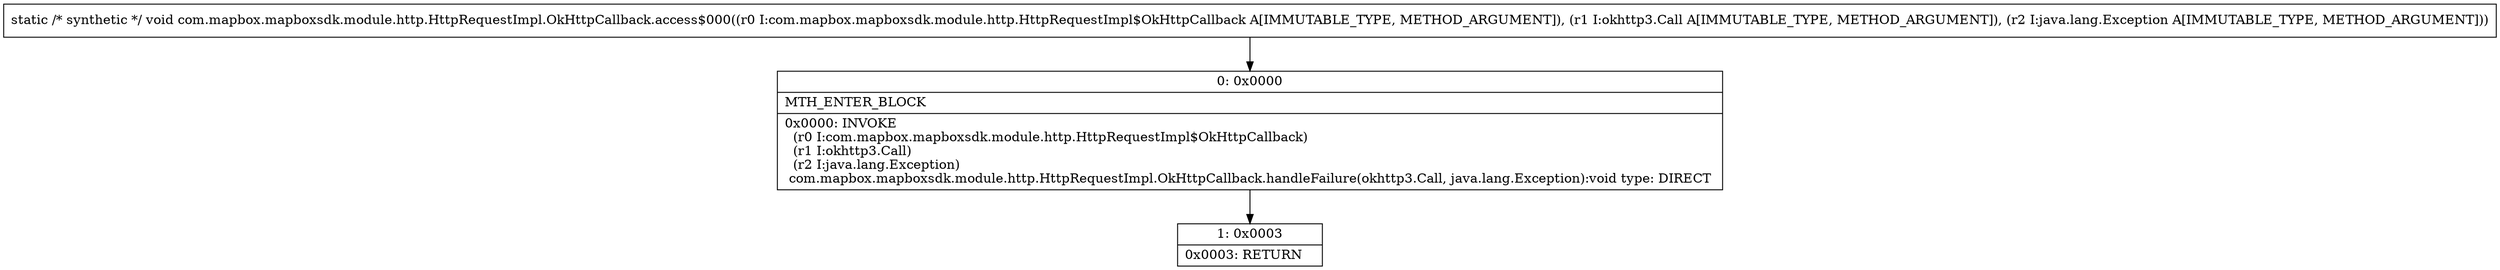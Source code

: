 digraph "CFG forcom.mapbox.mapboxsdk.module.http.HttpRequestImpl.OkHttpCallback.access$000(Lcom\/mapbox\/mapboxsdk\/module\/http\/HttpRequestImpl$OkHttpCallback;Lokhttp3\/Call;Ljava\/lang\/Exception;)V" {
Node_0 [shape=record,label="{0\:\ 0x0000|MTH_ENTER_BLOCK\l|0x0000: INVOKE  \l  (r0 I:com.mapbox.mapboxsdk.module.http.HttpRequestImpl$OkHttpCallback)\l  (r1 I:okhttp3.Call)\l  (r2 I:java.lang.Exception)\l com.mapbox.mapboxsdk.module.http.HttpRequestImpl.OkHttpCallback.handleFailure(okhttp3.Call, java.lang.Exception):void type: DIRECT \l}"];
Node_1 [shape=record,label="{1\:\ 0x0003|0x0003: RETURN   \l}"];
MethodNode[shape=record,label="{static \/* synthetic *\/ void com.mapbox.mapboxsdk.module.http.HttpRequestImpl.OkHttpCallback.access$000((r0 I:com.mapbox.mapboxsdk.module.http.HttpRequestImpl$OkHttpCallback A[IMMUTABLE_TYPE, METHOD_ARGUMENT]), (r1 I:okhttp3.Call A[IMMUTABLE_TYPE, METHOD_ARGUMENT]), (r2 I:java.lang.Exception A[IMMUTABLE_TYPE, METHOD_ARGUMENT])) }"];
MethodNode -> Node_0;
Node_0 -> Node_1;
}


